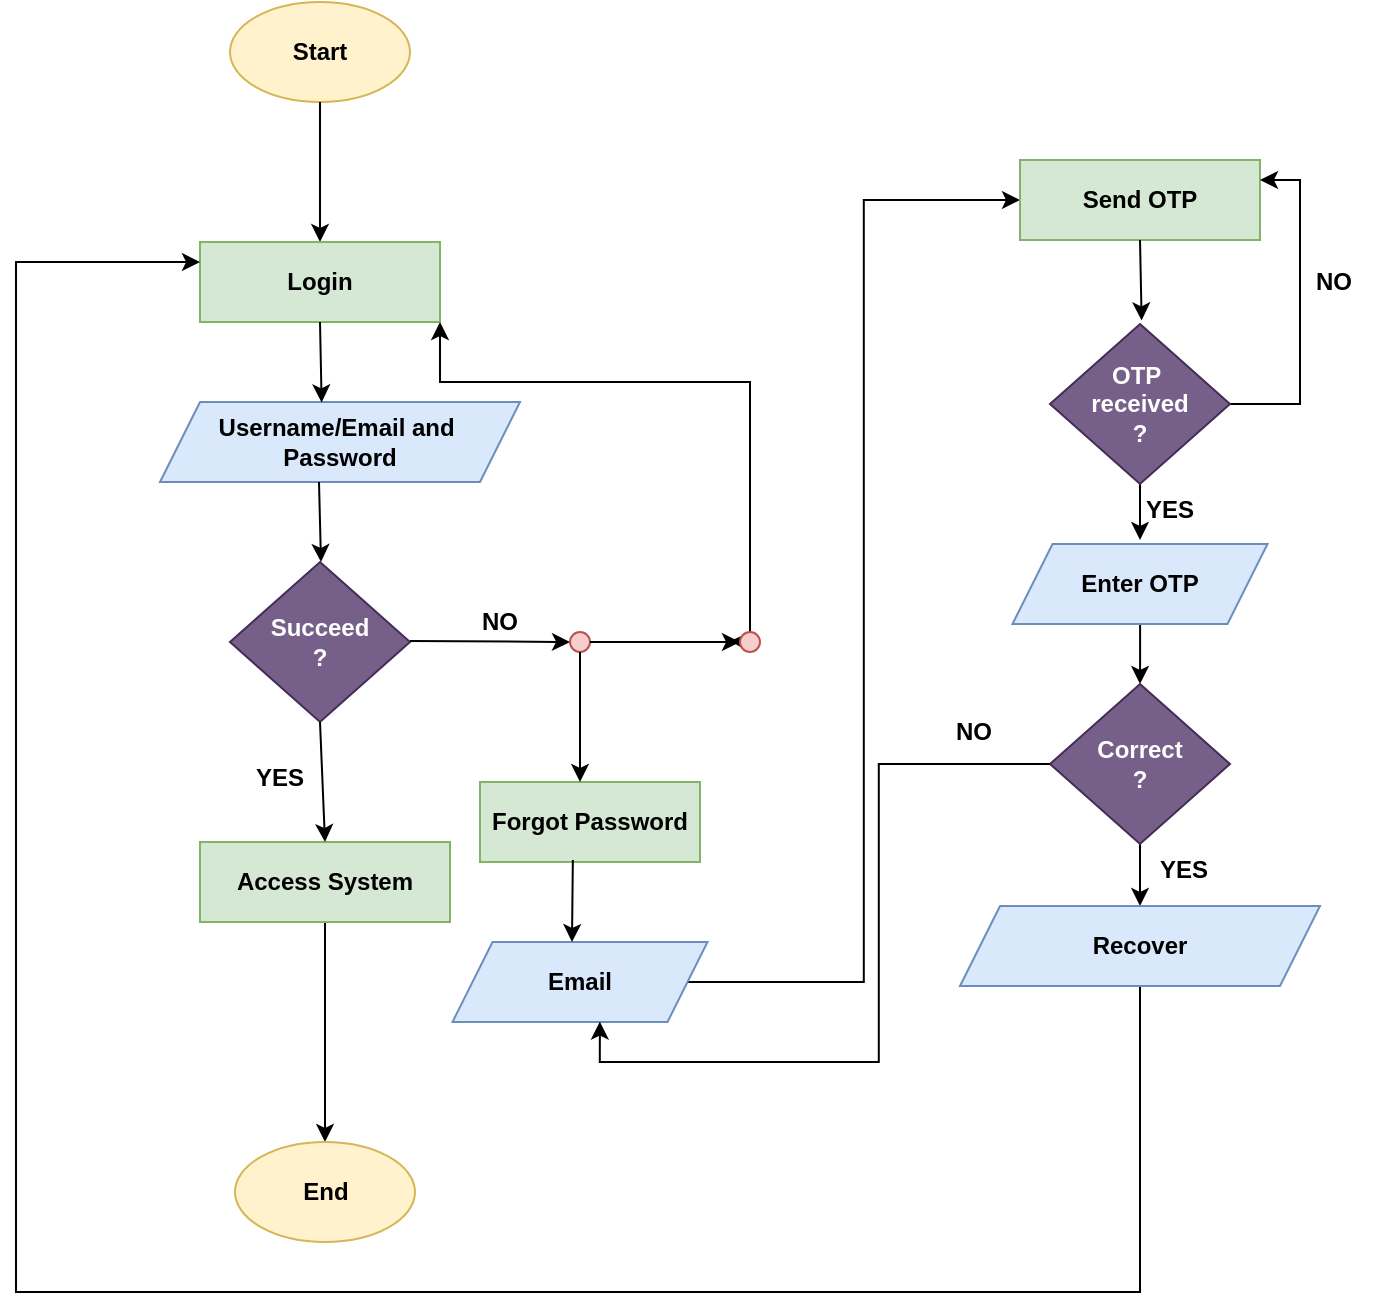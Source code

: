 <mxfile version="24.1.0" type="device">
  <diagram name="Page-1" id="LbJUKonwbourqvJiCGiW">
    <mxGraphModel dx="1050" dy="565" grid="0" gridSize="10" guides="1" tooltips="1" connect="1" arrows="1" fold="1" page="1" pageScale="1" pageWidth="850" pageHeight="1100" math="0" shadow="0">
      <root>
        <mxCell id="0" />
        <mxCell id="1" parent="0" />
        <mxCell id="G7QfSokvVwDWU3bzImGe-1" value="&lt;b&gt;Start&lt;/b&gt;" style="ellipse;whiteSpace=wrap;html=1;fillColor=#fff2cc;strokeColor=#d6b656;" parent="1" vertex="1">
          <mxGeometry x="145" y="60" width="90" height="50" as="geometry" />
        </mxCell>
        <mxCell id="G7QfSokvVwDWU3bzImGe-4" value="" style="endArrow=classic;html=1;rounded=0;entryX=0.5;entryY=0;entryDx=0;entryDy=0;exitX=0.5;exitY=1;exitDx=0;exitDy=0;" parent="1" source="G7QfSokvVwDWU3bzImGe-1" target="G7QfSokvVwDWU3bzImGe-5" edge="1">
          <mxGeometry width="50" height="50" relative="1" as="geometry">
            <mxPoint x="390" y="130" as="sourcePoint" />
            <mxPoint x="415" y="160" as="targetPoint" />
          </mxGeometry>
        </mxCell>
        <mxCell id="G7QfSokvVwDWU3bzImGe-5" value="&lt;b&gt;Login&lt;/b&gt;" style="rounded=0;whiteSpace=wrap;html=1;fillColor=#d5e8d4;strokeColor=#82b366;" parent="1" vertex="1">
          <mxGeometry x="130" y="180" width="120" height="40" as="geometry" />
        </mxCell>
        <mxCell id="G7QfSokvVwDWU3bzImGe-10" value="&lt;b&gt;Username/Email and&amp;nbsp;&lt;/b&gt;&lt;div&gt;&lt;b&gt;Password&lt;/b&gt;&lt;/div&gt;" style="shape=parallelogram;perimeter=parallelogramPerimeter;whiteSpace=wrap;html=1;fixedSize=1;fillColor=#dae8fc;strokeColor=#6c8ebf;" parent="1" vertex="1">
          <mxGeometry x="110" y="260" width="180" height="40" as="geometry" />
        </mxCell>
        <mxCell id="G7QfSokvVwDWU3bzImGe-11" value="" style="endArrow=classic;html=1;rounded=0;exitX=0.5;exitY=1;exitDx=0;exitDy=0;entryX=0.449;entryY=0.005;entryDx=0;entryDy=0;entryPerimeter=0;" parent="1" source="G7QfSokvVwDWU3bzImGe-5" target="G7QfSokvVwDWU3bzImGe-10" edge="1">
          <mxGeometry width="50" height="50" relative="1" as="geometry">
            <mxPoint x="260" y="250" as="sourcePoint" />
            <mxPoint x="310" y="200" as="targetPoint" />
          </mxGeometry>
        </mxCell>
        <mxCell id="G7QfSokvVwDWU3bzImGe-12" value="&lt;b&gt;Succeed&lt;/b&gt;&lt;div&gt;&lt;b&gt;?&lt;/b&gt;&lt;/div&gt;" style="rhombus;whiteSpace=wrap;html=1;fillColor=#76608a;strokeColor=#432D57;fontColor=#ffffff;" parent="1" vertex="1">
          <mxGeometry x="145" y="340" width="90" height="80" as="geometry" />
        </mxCell>
        <mxCell id="G7QfSokvVwDWU3bzImGe-13" value="" style="endArrow=classic;html=1;rounded=0;exitX=0.5;exitY=1;exitDx=0;exitDy=0;entryX=0.449;entryY=0.005;entryDx=0;entryDy=0;entryPerimeter=0;" parent="1" edge="1">
          <mxGeometry width="50" height="50" relative="1" as="geometry">
            <mxPoint x="189.5" y="300" as="sourcePoint" />
            <mxPoint x="190.5" y="340" as="targetPoint" />
          </mxGeometry>
        </mxCell>
        <mxCell id="G7QfSokvVwDWU3bzImGe-17" value="&lt;b&gt;Forgot Password&lt;/b&gt;" style="rounded=0;whiteSpace=wrap;html=1;fillColor=#d5e8d4;strokeColor=#82b366;" parent="1" vertex="1">
          <mxGeometry x="270" y="450" width="110" height="40" as="geometry" />
        </mxCell>
        <mxCell id="G7QfSokvVwDWU3bzImGe-18" value="" style="endArrow=classic;html=1;rounded=0;exitX=1;exitY=0.5;exitDx=0;exitDy=0;entryX=0;entryY=0.5;entryDx=0;entryDy=0;" parent="1" target="G7QfSokvVwDWU3bzImGe-29" edge="1">
          <mxGeometry width="50" height="50" relative="1" as="geometry">
            <mxPoint x="235" y="379.5" as="sourcePoint" />
            <mxPoint x="300" y="380" as="targetPoint" />
          </mxGeometry>
        </mxCell>
        <mxCell id="-zH0hV0j0Uq1G4DISYLY-56" style="edgeStyle=orthogonalEdgeStyle;rounded=0;orthogonalLoop=1;jettySize=auto;html=1;entryX=0;entryY=0.5;entryDx=0;entryDy=0;" edge="1" parent="1" source="G7QfSokvVwDWU3bzImGe-20" target="-zH0hV0j0Uq1G4DISYLY-38">
          <mxGeometry relative="1" as="geometry" />
        </mxCell>
        <mxCell id="G7QfSokvVwDWU3bzImGe-20" value="&lt;b&gt;Email&lt;/b&gt;" style="shape=parallelogram;perimeter=parallelogramPerimeter;whiteSpace=wrap;html=1;fixedSize=1;fillColor=#dae8fc;strokeColor=#6c8ebf;" parent="1" vertex="1">
          <mxGeometry x="256.25" y="530" width="127.5" height="40" as="geometry" />
        </mxCell>
        <mxCell id="G7QfSokvVwDWU3bzImGe-24" value="&lt;b&gt;YES&lt;/b&gt;&lt;div&gt;&lt;br&gt;&lt;/div&gt;" style="text;html=1;align=center;verticalAlign=middle;whiteSpace=wrap;rounded=0;" parent="1" vertex="1">
          <mxGeometry x="140" y="440" width="60" height="30" as="geometry" />
        </mxCell>
        <mxCell id="G7QfSokvVwDWU3bzImGe-26" value="&lt;b&gt;NO&lt;/b&gt;" style="text;html=1;align=center;verticalAlign=middle;whiteSpace=wrap;rounded=0;" parent="1" vertex="1">
          <mxGeometry x="250" y="355" width="60" height="30" as="geometry" />
        </mxCell>
        <mxCell id="G7QfSokvVwDWU3bzImGe-110" style="edgeStyle=orthogonalEdgeStyle;rounded=0;orthogonalLoop=1;jettySize=auto;html=1;" parent="1" source="G7QfSokvVwDWU3bzImGe-27" edge="1">
          <mxGeometry relative="1" as="geometry">
            <mxPoint x="192.5" y="630" as="targetPoint" />
          </mxGeometry>
        </mxCell>
        <mxCell id="G7QfSokvVwDWU3bzImGe-27" value="&lt;b&gt;Access System&lt;/b&gt;" style="rounded=0;whiteSpace=wrap;html=1;fillColor=#d5e8d4;strokeColor=#82b366;" parent="1" vertex="1">
          <mxGeometry x="130" y="480" width="125" height="40" as="geometry" />
        </mxCell>
        <mxCell id="G7QfSokvVwDWU3bzImGe-28" value="" style="endArrow=classic;html=1;rounded=0;entryX=0.5;entryY=0;entryDx=0;entryDy=0;" parent="1" target="G7QfSokvVwDWU3bzImGe-27" edge="1">
          <mxGeometry width="50" height="50" relative="1" as="geometry">
            <mxPoint x="190" y="420" as="sourcePoint" />
            <mxPoint x="240" y="370" as="targetPoint" />
          </mxGeometry>
        </mxCell>
        <mxCell id="G7QfSokvVwDWU3bzImGe-29" value="" style="ellipse;whiteSpace=wrap;html=1;aspect=fixed;fillColor=#f8cecc;strokeColor=#b85450;" parent="1" vertex="1">
          <mxGeometry x="315" y="375" width="10" height="10" as="geometry" />
        </mxCell>
        <mxCell id="G7QfSokvVwDWU3bzImGe-31" value="" style="endArrow=classic;html=1;rounded=0;exitX=0.5;exitY=1;exitDx=0;exitDy=0;" parent="1" source="G7QfSokvVwDWU3bzImGe-29" edge="1">
          <mxGeometry width="50" height="50" relative="1" as="geometry">
            <mxPoint x="310" y="400" as="sourcePoint" />
            <mxPoint x="320" y="450" as="targetPoint" />
          </mxGeometry>
        </mxCell>
        <mxCell id="G7QfSokvVwDWU3bzImGe-34" value="" style="endArrow=classic;html=1;rounded=0;exitX=0.422;exitY=0.975;exitDx=0;exitDy=0;exitPerimeter=0;" parent="1" source="G7QfSokvVwDWU3bzImGe-17" edge="1">
          <mxGeometry width="50" height="50" relative="1" as="geometry">
            <mxPoint x="333" y="490" as="sourcePoint" />
            <mxPoint x="316" y="530" as="targetPoint" />
          </mxGeometry>
        </mxCell>
        <mxCell id="G7QfSokvVwDWU3bzImGe-39" value="" style="endArrow=classic;html=1;rounded=0;entryX=0;entryY=0.5;entryDx=0;entryDy=0;" parent="1" source="G7QfSokvVwDWU3bzImGe-44" edge="1">
          <mxGeometry width="50" height="50" relative="1" as="geometry">
            <mxPoint x="325" y="380" as="sourcePoint" />
            <mxPoint x="395" y="379.5" as="targetPoint" />
          </mxGeometry>
        </mxCell>
        <mxCell id="G7QfSokvVwDWU3bzImGe-45" value="" style="endArrow=classic;html=1;rounded=0;entryX=0;entryY=0.5;entryDx=0;entryDy=0;" parent="1" target="G7QfSokvVwDWU3bzImGe-44" edge="1">
          <mxGeometry width="50" height="50" relative="1" as="geometry">
            <mxPoint x="325" y="380" as="sourcePoint" />
            <mxPoint x="395" y="379.5" as="targetPoint" />
          </mxGeometry>
        </mxCell>
        <mxCell id="G7QfSokvVwDWU3bzImGe-54" style="edgeStyle=orthogonalEdgeStyle;rounded=0;orthogonalLoop=1;jettySize=auto;html=1;exitX=0.5;exitY=0;exitDx=0;exitDy=0;entryX=1;entryY=1;entryDx=0;entryDy=0;" parent="1" source="G7QfSokvVwDWU3bzImGe-44" target="G7QfSokvVwDWU3bzImGe-5" edge="1">
          <mxGeometry relative="1" as="geometry">
            <Array as="points">
              <mxPoint x="405" y="250" />
              <mxPoint x="250" y="250" />
            </Array>
          </mxGeometry>
        </mxCell>
        <mxCell id="G7QfSokvVwDWU3bzImGe-44" value="" style="ellipse;whiteSpace=wrap;html=1;aspect=fixed;fillColor=#f8cecc;strokeColor=#b85450;" parent="1" vertex="1">
          <mxGeometry x="400" y="375" width="10" height="10" as="geometry" />
        </mxCell>
        <mxCell id="G7QfSokvVwDWU3bzImGe-109" value="&lt;b&gt;End&lt;/b&gt;" style="ellipse;whiteSpace=wrap;html=1;fillColor=#fff2cc;strokeColor=#d6b656;" parent="1" vertex="1">
          <mxGeometry x="147.5" y="630" width="90" height="50" as="geometry" />
        </mxCell>
        <mxCell id="-zH0hV0j0Uq1G4DISYLY-38" value="&lt;b&gt;Send OTP&lt;/b&gt;" style="rounded=0;whiteSpace=wrap;html=1;fillColor=#d5e8d4;strokeColor=#82b366;" vertex="1" parent="1">
          <mxGeometry x="540" y="139" width="120" height="40" as="geometry" />
        </mxCell>
        <mxCell id="-zH0hV0j0Uq1G4DISYLY-39" value="" style="endArrow=classic;html=1;rounded=0;exitX=0.5;exitY=1;exitDx=0;exitDy=0;entryX=0.449;entryY=0.005;entryDx=0;entryDy=0;entryPerimeter=0;" edge="1" parent="1" source="-zH0hV0j0Uq1G4DISYLY-38">
          <mxGeometry width="50" height="50" relative="1" as="geometry">
            <mxPoint x="670" y="209" as="sourcePoint" />
            <mxPoint x="600.82" y="219.2" as="targetPoint" />
          </mxGeometry>
        </mxCell>
        <mxCell id="-zH0hV0j0Uq1G4DISYLY-40" style="edgeStyle=orthogonalEdgeStyle;rounded=0;orthogonalLoop=1;jettySize=auto;html=1;entryX=0.5;entryY=0;entryDx=0;entryDy=0;" edge="1" parent="1" source="-zH0hV0j0Uq1G4DISYLY-42">
          <mxGeometry relative="1" as="geometry">
            <mxPoint x="600" y="329" as="targetPoint" />
          </mxGeometry>
        </mxCell>
        <mxCell id="-zH0hV0j0Uq1G4DISYLY-41" style="edgeStyle=orthogonalEdgeStyle;rounded=0;orthogonalLoop=1;jettySize=auto;html=1;entryX=1;entryY=0.25;entryDx=0;entryDy=0;" edge="1" parent="1" source="-zH0hV0j0Uq1G4DISYLY-42" target="-zH0hV0j0Uq1G4DISYLY-38">
          <mxGeometry relative="1" as="geometry">
            <Array as="points">
              <mxPoint x="680" y="261" />
              <mxPoint x="680" y="149" />
            </Array>
          </mxGeometry>
        </mxCell>
        <mxCell id="-zH0hV0j0Uq1G4DISYLY-42" value="&lt;b&gt;OTP&amp;nbsp;&lt;/b&gt;&lt;div&gt;&lt;b&gt;received&lt;/b&gt;&lt;div&gt;&lt;b&gt;?&lt;/b&gt;&lt;/div&gt;&lt;/div&gt;" style="rhombus;whiteSpace=wrap;html=1;fillColor=#76608a;strokeColor=#432D57;fontColor=#ffffff;" vertex="1" parent="1">
          <mxGeometry x="555" y="221" width="90" height="80" as="geometry" />
        </mxCell>
        <mxCell id="-zH0hV0j0Uq1G4DISYLY-44" style="edgeStyle=orthogonalEdgeStyle;rounded=0;orthogonalLoop=1;jettySize=auto;html=1;entryX=0.5;entryY=0;entryDx=0;entryDy=0;" edge="1" parent="1" source="-zH0hV0j0Uq1G4DISYLY-45" target="-zH0hV0j0Uq1G4DISYLY-47">
          <mxGeometry relative="1" as="geometry" />
        </mxCell>
        <mxCell id="-zH0hV0j0Uq1G4DISYLY-45" value="&lt;b&gt;Enter OTP&lt;/b&gt;" style="shape=parallelogram;perimeter=parallelogramPerimeter;whiteSpace=wrap;html=1;fixedSize=1;fillColor=#dae8fc;strokeColor=#6c8ebf;" vertex="1" parent="1">
          <mxGeometry x="536.25" y="331" width="127.5" height="40" as="geometry" />
        </mxCell>
        <mxCell id="-zH0hV0j0Uq1G4DISYLY-46" style="edgeStyle=orthogonalEdgeStyle;rounded=0;orthogonalLoop=1;jettySize=auto;html=1;entryX=0.5;entryY=0;entryDx=0;entryDy=0;" edge="1" parent="1" source="-zH0hV0j0Uq1G4DISYLY-47" target="-zH0hV0j0Uq1G4DISYLY-50">
          <mxGeometry relative="1" as="geometry" />
        </mxCell>
        <mxCell id="-zH0hV0j0Uq1G4DISYLY-47" value="&lt;b&gt;Correct&lt;/b&gt;&lt;div&gt;&lt;b&gt;?&lt;/b&gt;&lt;/div&gt;" style="rhombus;whiteSpace=wrap;html=1;fillColor=#76608a;strokeColor=#432D57;fontColor=#ffffff;" vertex="1" parent="1">
          <mxGeometry x="555" y="401" width="90" height="80" as="geometry" />
        </mxCell>
        <mxCell id="-zH0hV0j0Uq1G4DISYLY-48" value="&lt;b&gt;YES&lt;/b&gt;&lt;div&gt;&lt;br&gt;&lt;/div&gt;" style="text;html=1;align=center;verticalAlign=middle;whiteSpace=wrap;rounded=0;" vertex="1" parent="1">
          <mxGeometry x="585" y="306" width="60" height="30" as="geometry" />
        </mxCell>
        <mxCell id="-zH0hV0j0Uq1G4DISYLY-62" style="edgeStyle=orthogonalEdgeStyle;rounded=0;orthogonalLoop=1;jettySize=auto;html=1;entryX=0;entryY=0.25;entryDx=0;entryDy=0;" edge="1" parent="1" source="-zH0hV0j0Uq1G4DISYLY-50" target="G7QfSokvVwDWU3bzImGe-5">
          <mxGeometry relative="1" as="geometry">
            <Array as="points">
              <mxPoint x="600" y="705" />
              <mxPoint x="38" y="705" />
              <mxPoint x="38" y="190" />
            </Array>
          </mxGeometry>
        </mxCell>
        <mxCell id="-zH0hV0j0Uq1G4DISYLY-50" value="&lt;b&gt;Recover&lt;/b&gt;" style="shape=parallelogram;perimeter=parallelogramPerimeter;whiteSpace=wrap;html=1;fixedSize=1;fillColor=#dae8fc;strokeColor=#6c8ebf;" vertex="1" parent="1">
          <mxGeometry x="510" y="512" width="180" height="40" as="geometry" />
        </mxCell>
        <mxCell id="-zH0hV0j0Uq1G4DISYLY-53" value="&lt;b&gt;NO&lt;/b&gt;" style="text;html=1;align=center;verticalAlign=middle;whiteSpace=wrap;rounded=0;" vertex="1" parent="1">
          <mxGeometry x="667" y="185" width="60" height="30" as="geometry" />
        </mxCell>
        <mxCell id="-zH0hV0j0Uq1G4DISYLY-54" value="&lt;b&gt;YES&lt;/b&gt;&lt;div&gt;&lt;br&gt;&lt;/div&gt;" style="text;html=1;align=center;verticalAlign=middle;whiteSpace=wrap;rounded=0;" vertex="1" parent="1">
          <mxGeometry x="592" y="486" width="60" height="30" as="geometry" />
        </mxCell>
        <mxCell id="-zH0hV0j0Uq1G4DISYLY-57" style="edgeStyle=orthogonalEdgeStyle;rounded=0;orthogonalLoop=1;jettySize=auto;html=1;exitX=0;exitY=0.5;exitDx=0;exitDy=0;entryX=0.578;entryY=0.995;entryDx=0;entryDy=0;entryPerimeter=0;" edge="1" parent="1" source="-zH0hV0j0Uq1G4DISYLY-47" target="G7QfSokvVwDWU3bzImGe-20">
          <mxGeometry relative="1" as="geometry" />
        </mxCell>
        <mxCell id="-zH0hV0j0Uq1G4DISYLY-58" value="&lt;b&gt;NO&lt;/b&gt;" style="text;html=1;align=center;verticalAlign=middle;whiteSpace=wrap;rounded=0;" vertex="1" parent="1">
          <mxGeometry x="487" y="410" width="60" height="30" as="geometry" />
        </mxCell>
        <mxCell id="-zH0hV0j0Uq1G4DISYLY-61" style="edgeStyle=orthogonalEdgeStyle;rounded=0;orthogonalLoop=1;jettySize=auto;html=1;exitX=0.5;exitY=1;exitDx=0;exitDy=0;" edge="1" parent="1">
          <mxGeometry relative="1" as="geometry">
            <mxPoint x="600" y="627" as="sourcePoint" />
            <mxPoint x="600" y="627" as="targetPoint" />
          </mxGeometry>
        </mxCell>
      </root>
    </mxGraphModel>
  </diagram>
</mxfile>
